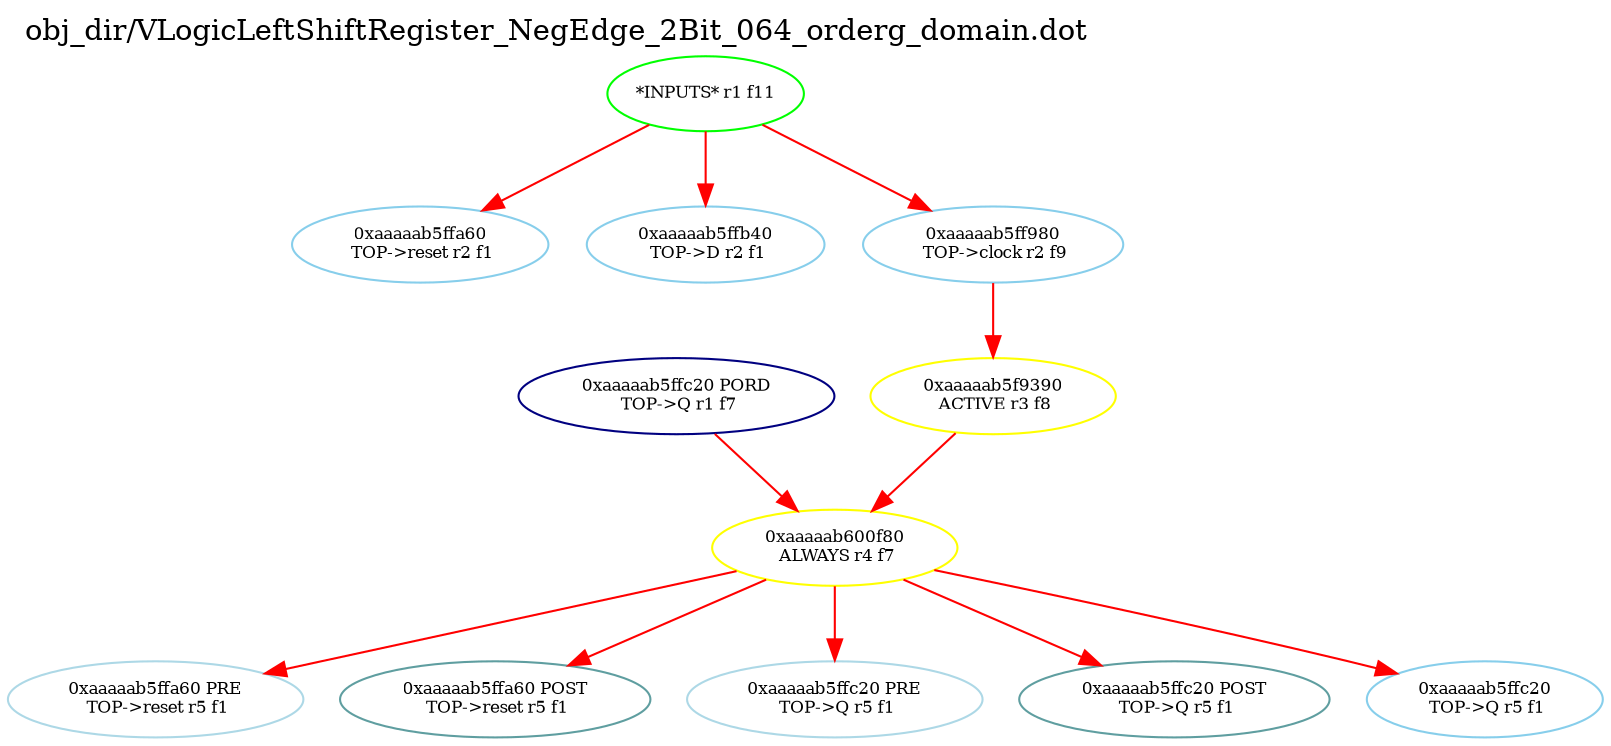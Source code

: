 digraph v3graph {
	graph	[label="obj_dir/VLogicLeftShiftRegister_NegEdge_2Bit_064_orderg_domain.dot",
		 labelloc=t, labeljust=l,
		 //size="7.5,10",
		 rankdir=TB];
	n0xaaaaab5ff7c0_0	[fontsize=8 label="0xaaaaab5ffc20 PORD\n TOP->Q r1 f7", color=NavyBlue];
	n1	[fontsize=8 label="*INPUTS* r1 f11", color=green];
	n0xaaaaab5ff7c0_2	[fontsize=8 label="0xaaaaab5ffa60\n TOP->reset r2 f1", color=skyblue];
	n0xaaaaab5ff7c0_3	[fontsize=8 label="0xaaaaab5ffb40\n TOP->D r2 f1", color=skyblue];
	n0xaaaaab5ff7c0_4	[fontsize=8 label="0xaaaaab5ff980\n TOP->clock r2 f9", color=skyblue];
	n0xaaaaab5ff7c0_5	[fontsize=8 label="0xaaaaab5f9390\n ACTIVE r3 f8", color=yellow];
	n0xaaaaab5ff7c0_6	[fontsize=8 label="0xaaaaab600f80\n ALWAYS r4 f7", color=yellow];
	n0xaaaaab5ff7c0_7	[fontsize=8 label="0xaaaaab5ffa60 PRE\n TOP->reset r5 f1", color=lightblue];
	n0xaaaaab5ff7c0_8	[fontsize=8 label="0xaaaaab5ffa60 POST\n TOP->reset r5 f1", color=CadetBlue];
	n0xaaaaab5ff7c0_9	[fontsize=8 label="0xaaaaab5ffc20 PRE\n TOP->Q r5 f1", color=lightblue];
	n0xaaaaab5ff7c0_10	[fontsize=8 label="0xaaaaab5ffc20 POST\n TOP->Q r5 f1", color=CadetBlue];
	n0xaaaaab5ff7c0_11	[fontsize=8 label="0xaaaaab5ffc20\n TOP->Q r5 f1", color=skyblue];
	n0xaaaaab5ff7c0_0 -> n0xaaaaab5ff7c0_6 [fontsize=8 label="" weight=32 color=red];
	n1 -> n0xaaaaab5ff7c0_2 [fontsize=8 label="" weight=1 color=red];
	n1 -> n0xaaaaab5ff7c0_3 [fontsize=8 label="" weight=1 color=red];
	n1 -> n0xaaaaab5ff7c0_4 [fontsize=8 label="" weight=1 color=red];
	n0xaaaaab5ff7c0_4 -> n0xaaaaab5ff7c0_5 [fontsize=8 label="" weight=8 color=red];
	n0xaaaaab5ff7c0_5 -> n0xaaaaab5ff7c0_6 [fontsize=8 label="" weight=32 color=red];
	n0xaaaaab5ff7c0_6 -> n0xaaaaab5ff7c0_7 [fontsize=8 label="" weight=32 color=red];
	n0xaaaaab5ff7c0_6 -> n0xaaaaab5ff7c0_8 [fontsize=8 label="" weight=2 color=red];
	n0xaaaaab5ff7c0_6 -> n0xaaaaab5ff7c0_9 [fontsize=8 label="" weight=32 color=red];
	n0xaaaaab5ff7c0_6 -> n0xaaaaab5ff7c0_10 [fontsize=8 label="" weight=2 color=red];
	n0xaaaaab5ff7c0_6 -> n0xaaaaab5ff7c0_11 [fontsize=8 label="" weight=32 color=red];
}
